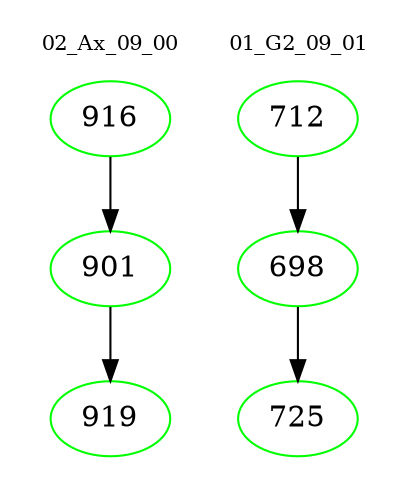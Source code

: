 digraph{
subgraph cluster_0 {
color = white
label = "02_Ax_09_00";
fontsize=10;
T0_916 [label="916", color="green"]
T0_916 -> T0_901 [color="black"]
T0_901 [label="901", color="green"]
T0_901 -> T0_919 [color="black"]
T0_919 [label="919", color="green"]
}
subgraph cluster_1 {
color = white
label = "01_G2_09_01";
fontsize=10;
T1_712 [label="712", color="green"]
T1_712 -> T1_698 [color="black"]
T1_698 [label="698", color="green"]
T1_698 -> T1_725 [color="black"]
T1_725 [label="725", color="green"]
}
}
